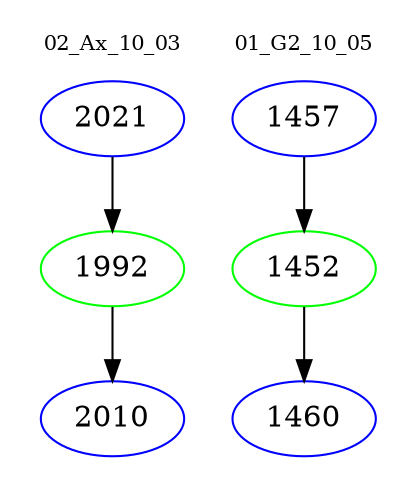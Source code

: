 digraph{
subgraph cluster_0 {
color = white
label = "02_Ax_10_03";
fontsize=10;
T0_2021 [label="2021", color="blue"]
T0_2021 -> T0_1992 [color="black"]
T0_1992 [label="1992", color="green"]
T0_1992 -> T0_2010 [color="black"]
T0_2010 [label="2010", color="blue"]
}
subgraph cluster_1 {
color = white
label = "01_G2_10_05";
fontsize=10;
T1_1457 [label="1457", color="blue"]
T1_1457 -> T1_1452 [color="black"]
T1_1452 [label="1452", color="green"]
T1_1452 -> T1_1460 [color="black"]
T1_1460 [label="1460", color="blue"]
}
}

